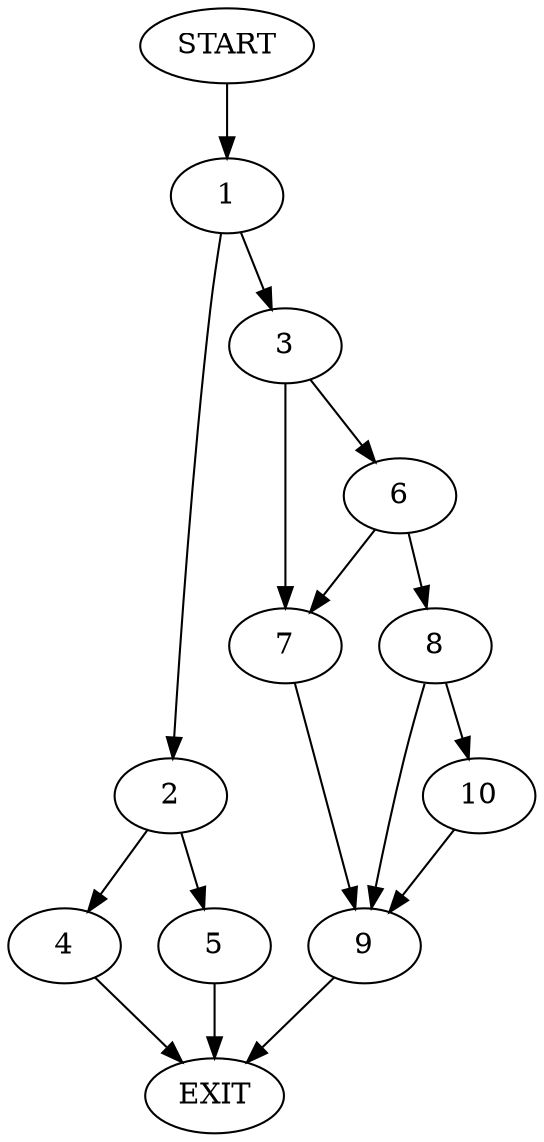 digraph {
0 [label="START"]
11 [label="EXIT"]
0 -> 1
1 -> 2
1 -> 3
2 -> 4
2 -> 5
3 -> 6
3 -> 7
4 -> 11
5 -> 11
6 -> 8
6 -> 7
7 -> 9
8 -> 9
8 -> 10
9 -> 11
10 -> 9
}
